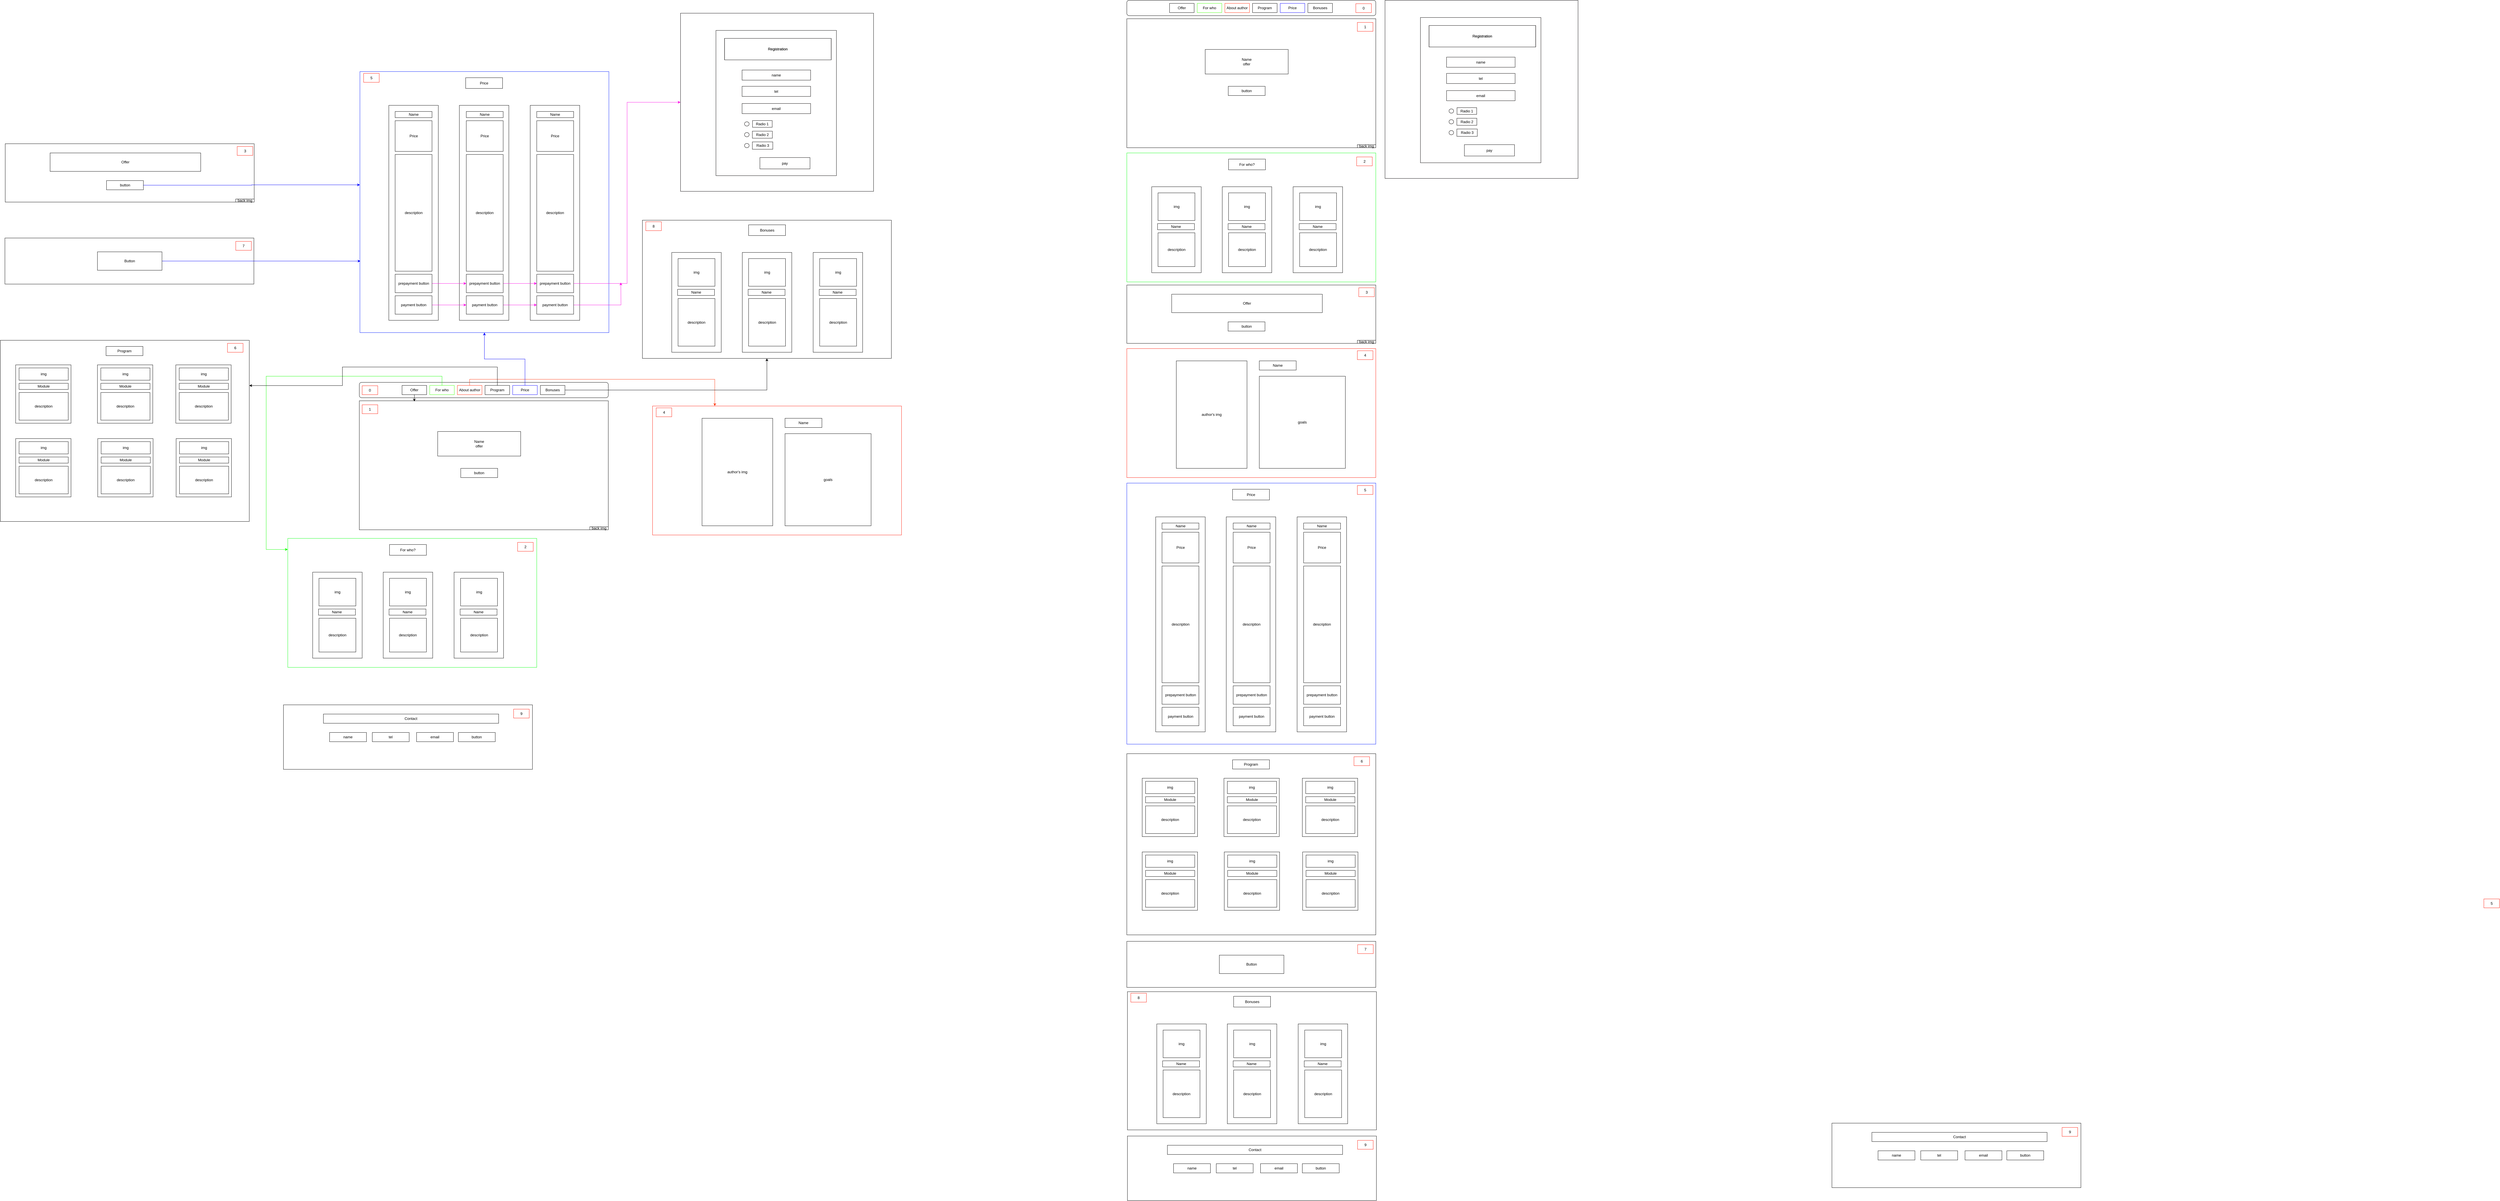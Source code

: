 <mxfile version="15.8.7" type="google"><diagram id="0aItYHrKwqmxEe_JFvru" name="Page-1"><mxGraphModel dx="2889" dy="2646" grid="0" gridSize="10" guides="1" tooltips="1" connect="1" arrows="1" fold="1" page="0" pageScale="1" pageWidth="827" pageHeight="1169" math="0" shadow="0"><root><mxCell id="0"/><mxCell id="1" parent="0"/><mxCell id="bdhTizuCOwgvj6b1l5TK-1" value="" style="rounded=1;whiteSpace=wrap;html=1;fillColor=none;" parent="1" vertex="1"><mxGeometry x="10" y="10" width="810" height="50" as="geometry"/></mxCell><mxCell id="bdhTizuCOwgvj6b1l5TK-17" style="edgeStyle=orthogonalEdgeStyle;rounded=0;orthogonalLoop=1;jettySize=auto;html=1;exitX=0.5;exitY=0;exitDx=0;exitDy=0;entryX=0;entryY=0.086;entryDx=0;entryDy=0;entryPerimeter=0;strokeColor=#13FF03;" parent="1" source="bdhTizuCOwgvj6b1l5TK-2" target="bdhTizuCOwgvj6b1l5TK-16" edge="1"><mxGeometry relative="1" as="geometry"><Array as="points"><mxPoint x="279" y="-10"/><mxPoint x="-293" y="-10"/><mxPoint x="-293" y="554"/></Array></mxGeometry></mxCell><mxCell id="bdhTizuCOwgvj6b1l5TK-2" value="For who" style="rounded=0;whiteSpace=wrap;html=1;fillColor=none;strokeColor=#43FF0A;" parent="1" vertex="1"><mxGeometry x="239" y="20" width="80" height="30" as="geometry"/></mxCell><mxCell id="bdhTizuCOwgvj6b1l5TK-131" style="edgeStyle=orthogonalEdgeStyle;rounded=0;orthogonalLoop=1;jettySize=auto;html=1;exitX=0.5;exitY=0;exitDx=0;exitDy=0;entryX=0.25;entryY=0;entryDx=0;entryDy=0;strokeColor=#FF370F;" parent="1" source="bdhTizuCOwgvj6b1l5TK-3" target="bdhTizuCOwgvj6b1l5TK-41" edge="1"><mxGeometry relative="1" as="geometry"/></mxCell><mxCell id="bdhTizuCOwgvj6b1l5TK-3" value="About author" style="rounded=0;whiteSpace=wrap;html=1;fillColor=none;strokeColor=#FF2908;" parent="1" vertex="1"><mxGeometry x="329" y="20" width="80" height="30" as="geometry"/></mxCell><mxCell id="bdhTizuCOwgvj6b1l5TK-10" style="edgeStyle=orthogonalEdgeStyle;rounded=0;orthogonalLoop=1;jettySize=auto;html=1;exitX=0.5;exitY=1;exitDx=0;exitDy=0;entryX=0.221;entryY=0.005;entryDx=0;entryDy=0;entryPerimeter=0;" parent="1" source="bdhTizuCOwgvj6b1l5TK-4" target="bdhTizuCOwgvj6b1l5TK-9" edge="1"><mxGeometry relative="1" as="geometry"/></mxCell><mxCell id="bdhTizuCOwgvj6b1l5TK-4" value="Offer" style="rounded=0;whiteSpace=wrap;html=1;fillColor=none;" parent="1" vertex="1"><mxGeometry x="149" y="20" width="80" height="30" as="geometry"/></mxCell><mxCell id="bdhTizuCOwgvj6b1l5TK-123" style="edgeStyle=orthogonalEdgeStyle;rounded=0;orthogonalLoop=1;jettySize=auto;html=1;exitX=0.5;exitY=0;exitDx=0;exitDy=0;entryX=1;entryY=0.25;entryDx=0;entryDy=0;" parent="1" source="bdhTizuCOwgvj6b1l5TK-6" target="bdhTizuCOwgvj6b1l5TK-43" edge="1"><mxGeometry relative="1" as="geometry"><Array as="points"><mxPoint x="459" y="-40"/><mxPoint x="-45" y="-40"/><mxPoint x="-45" y="21"/></Array></mxGeometry></mxCell><mxCell id="bdhTizuCOwgvj6b1l5TK-6" value="Program" style="rounded=0;whiteSpace=wrap;html=1;fillColor=none;" parent="1" vertex="1"><mxGeometry x="419" y="20" width="80" height="30" as="geometry"/></mxCell><mxCell id="bdhTizuCOwgvj6b1l5TK-130" style="edgeStyle=orthogonalEdgeStyle;rounded=0;orthogonalLoop=1;jettySize=auto;html=1;exitX=0.5;exitY=0;exitDx=0;exitDy=0;entryX=0.5;entryY=1;entryDx=0;entryDy=0;strokeColor=#0000FC;" parent="1" source="bdhTizuCOwgvj6b1l5TK-7" target="bdhTizuCOwgvj6b1l5TK-42" edge="1"><mxGeometry relative="1" as="geometry"/></mxCell><mxCell id="bdhTizuCOwgvj6b1l5TK-7" value="Price" style="rounded=0;whiteSpace=wrap;html=1;fillColor=none;strokeColor=#0B03FF;" parent="1" vertex="1"><mxGeometry x="509" y="20" width="80" height="30" as="geometry"/></mxCell><mxCell id="bdhTizuCOwgvj6b1l5TK-129" style="edgeStyle=orthogonalEdgeStyle;rounded=0;orthogonalLoop=1;jettySize=auto;html=1;exitX=1;exitY=0.5;exitDx=0;exitDy=0;entryX=0.5;entryY=1;entryDx=0;entryDy=0;strokeColor=#000003;" parent="1" source="bdhTizuCOwgvj6b1l5TK-8" target="bdhTizuCOwgvj6b1l5TK-45" edge="1"><mxGeometry relative="1" as="geometry"/></mxCell><mxCell id="bdhTizuCOwgvj6b1l5TK-8" value="Bonuses" style="rounded=0;whiteSpace=wrap;html=1;fillColor=none;" parent="1" vertex="1"><mxGeometry x="599" y="20" width="80" height="30" as="geometry"/></mxCell><mxCell id="bdhTizuCOwgvj6b1l5TK-9" value="" style="rounded=0;whiteSpace=wrap;html=1;fillColor=none;" parent="1" vertex="1"><mxGeometry x="10" y="70" width="810" height="420" as="geometry"/></mxCell><mxCell id="bdhTizuCOwgvj6b1l5TK-11" value="Name&lt;br&gt;offer" style="rounded=0;whiteSpace=wrap;html=1;fillColor=none;" parent="1" vertex="1"><mxGeometry x="265" y="170" width="270" height="80" as="geometry"/></mxCell><mxCell id="bdhTizuCOwgvj6b1l5TK-12" value="back img" style="rounded=0;whiteSpace=wrap;html=1;fillColor=none;" parent="1" vertex="1"><mxGeometry x="760" y="480" width="60" height="10" as="geometry"/></mxCell><mxCell id="bdhTizuCOwgvj6b1l5TK-14" value="button" style="rounded=0;whiteSpace=wrap;html=1;fillColor=none;" parent="1" vertex="1"><mxGeometry x="340" y="290" width="120" height="30" as="geometry"/></mxCell><mxCell id="bdhTizuCOwgvj6b1l5TK-16" value="" style="rounded=0;whiteSpace=wrap;html=1;fillColor=none;strokeColor=#0AFF12;" parent="1" vertex="1"><mxGeometry x="-222.75" y="518" width="810" height="420" as="geometry"/></mxCell><mxCell id="bdhTizuCOwgvj6b1l5TK-19" value="For who?" style="rounded=0;whiteSpace=wrap;html=1;fillColor=none;" parent="1" vertex="1"><mxGeometry x="108.25" y="538" width="120" height="35" as="geometry"/></mxCell><mxCell id="bdhTizuCOwgvj6b1l5TK-20" value="" style="rounded=0;whiteSpace=wrap;html=1;fillColor=none;" parent="1" vertex="1"><mxGeometry x="-141.75" y="628" width="161" height="280" as="geometry"/></mxCell><mxCell id="bdhTizuCOwgvj6b1l5TK-21" value="" style="rounded=0;whiteSpace=wrap;html=1;fillColor=none;" parent="1" vertex="1"><mxGeometry x="87.75" y="628" width="161" height="280" as="geometry"/></mxCell><mxCell id="bdhTizuCOwgvj6b1l5TK-22" value="" style="rounded=0;whiteSpace=wrap;html=1;fillColor=none;" parent="1" vertex="1"><mxGeometry x="318.25" y="628" width="161" height="280" as="geometry"/></mxCell><mxCell id="bdhTizuCOwgvj6b1l5TK-24" value="img" style="rounded=0;whiteSpace=wrap;html=1;fillColor=none;" parent="1" vertex="1"><mxGeometry x="-121.25" y="648" width="120" height="90" as="geometry"/></mxCell><mxCell id="bdhTizuCOwgvj6b1l5TK-25" value="Name" style="rounded=0;whiteSpace=wrap;html=1;fillColor=none;" parent="1" vertex="1"><mxGeometry x="-122.75" y="748" width="120" height="20" as="geometry"/></mxCell><mxCell id="bdhTizuCOwgvj6b1l5TK-26" value="description" style="rounded=0;whiteSpace=wrap;html=1;fillColor=none;" parent="1" vertex="1"><mxGeometry x="-121.25" y="778" width="120" height="110" as="geometry"/></mxCell><mxCell id="bdhTizuCOwgvj6b1l5TK-29" value="img" style="rounded=0;whiteSpace=wrap;html=1;fillColor=none;" parent="1" vertex="1"><mxGeometry x="108.25" y="648" width="120" height="90" as="geometry"/></mxCell><mxCell id="bdhTizuCOwgvj6b1l5TK-30" value="Name" style="rounded=0;whiteSpace=wrap;html=1;fillColor=none;" parent="1" vertex="1"><mxGeometry x="106.75" y="748" width="120" height="20" as="geometry"/></mxCell><mxCell id="bdhTizuCOwgvj6b1l5TK-31" value="description" style="rounded=0;whiteSpace=wrap;html=1;fillColor=none;" parent="1" vertex="1"><mxGeometry x="108.25" y="778" width="120" height="110" as="geometry"/></mxCell><mxCell id="bdhTizuCOwgvj6b1l5TK-32" value="img" style="rounded=0;whiteSpace=wrap;html=1;fillColor=none;" parent="1" vertex="1"><mxGeometry x="339.5" y="648" width="120" height="90" as="geometry"/></mxCell><mxCell id="bdhTizuCOwgvj6b1l5TK-33" value="Name" style="rounded=0;whiteSpace=wrap;html=1;fillColor=none;" parent="1" vertex="1"><mxGeometry x="338" y="748" width="120" height="20" as="geometry"/></mxCell><mxCell id="bdhTizuCOwgvj6b1l5TK-34" value="description" style="rounded=0;whiteSpace=wrap;html=1;fillColor=none;" parent="1" vertex="1"><mxGeometry x="339.5" y="778" width="120" height="110" as="geometry"/></mxCell><mxCell id="bdhTizuCOwgvj6b1l5TK-36" value="" style="rounded=0;whiteSpace=wrap;html=1;fillColor=none;" parent="1" vertex="1"><mxGeometry x="-1142" y="-767" width="810" height="190" as="geometry"/></mxCell><mxCell id="bdhTizuCOwgvj6b1l5TK-37" value="back img" style="rounded=0;whiteSpace=wrap;html=1;fillColor=none;" parent="1" vertex="1"><mxGeometry x="-392" y="-587" width="60" height="10" as="geometry"/></mxCell><mxCell id="bdhTizuCOwgvj6b1l5TK-38" value="Offer" style="rounded=0;whiteSpace=wrap;html=1;fillColor=none;" parent="1" vertex="1"><mxGeometry x="-996" y="-737" width="490" height="60" as="geometry"/></mxCell><mxCell id="bdhTizuCOwgvj6b1l5TK-135" style="edgeStyle=orthogonalEdgeStyle;rounded=0;orthogonalLoop=1;jettySize=auto;html=1;exitX=1;exitY=0.5;exitDx=0;exitDy=0;entryX=0;entryY=0.434;entryDx=0;entryDy=0;entryPerimeter=0;strokeColor=#0000FC;" parent="1" source="bdhTizuCOwgvj6b1l5TK-39" target="bdhTizuCOwgvj6b1l5TK-42" edge="1"><mxGeometry relative="1" as="geometry"/></mxCell><mxCell id="bdhTizuCOwgvj6b1l5TK-39" value="button" style="rounded=0;whiteSpace=wrap;html=1;fillColor=none;" parent="1" vertex="1"><mxGeometry x="-812.5" y="-647" width="120" height="30" as="geometry"/></mxCell><mxCell id="bdhTizuCOwgvj6b1l5TK-41" value="" style="rounded=0;whiteSpace=wrap;html=1;fillColor=none;strokeColor=#FF1B0A;" parent="1" vertex="1"><mxGeometry x="964" y="87" width="810" height="420" as="geometry"/></mxCell><mxCell id="bdhTizuCOwgvj6b1l5TK-42" value="" style="rounded=0;whiteSpace=wrap;html=1;fillColor=none;strokeColor=#001AFF;" parent="1" vertex="1"><mxGeometry x="12" y="-1002" width="810" height="850" as="geometry"/></mxCell><mxCell id="bdhTizuCOwgvj6b1l5TK-43" value="" style="rounded=0;whiteSpace=wrap;html=1;fillColor=none;" parent="1" vertex="1"><mxGeometry x="-1158" y="-127" width="810" height="590" as="geometry"/></mxCell><mxCell id="bdhTizuCOwgvj6b1l5TK-44" value="" style="rounded=0;whiteSpace=wrap;html=1;fillColor=none;" parent="1" vertex="1"><mxGeometry x="-1143" y="-460" width="810" height="150" as="geometry"/></mxCell><mxCell id="bdhTizuCOwgvj6b1l5TK-45" value="" style="rounded=0;whiteSpace=wrap;html=1;fillColor=none;" parent="1" vertex="1"><mxGeometry x="931" y="-518" width="810" height="450" as="geometry"/></mxCell><mxCell id="bdhTizuCOwgvj6b1l5TK-46" value="" style="rounded=0;whiteSpace=wrap;html=1;fillColor=none;" parent="1" vertex="1"><mxGeometry x="-236.75" y="1060" width="810" height="210" as="geometry"/></mxCell><mxCell id="bdhTizuCOwgvj6b1l5TK-47" value="Price" style="rounded=0;whiteSpace=wrap;html=1;fillColor=none;" parent="1" vertex="1"><mxGeometry x="356" y="-982" width="120" height="35" as="geometry"/></mxCell><mxCell id="bdhTizuCOwgvj6b1l5TK-48" value="" style="rounded=0;whiteSpace=wrap;html=1;fillColor=none;" parent="1" vertex="1"><mxGeometry x="106" y="-892" width="161" height="700" as="geometry"/></mxCell><mxCell id="bdhTizuCOwgvj6b1l5TK-49" value="" style="rounded=0;whiteSpace=wrap;html=1;fillColor=none;" parent="1" vertex="1"><mxGeometry x="335.5" y="-892" width="161" height="700" as="geometry"/></mxCell><mxCell id="bdhTizuCOwgvj6b1l5TK-50" value="" style="rounded=0;whiteSpace=wrap;html=1;fillColor=none;" parent="1" vertex="1"><mxGeometry x="566" y="-892" width="161" height="700" as="geometry"/></mxCell><mxCell id="bdhTizuCOwgvj6b1l5TK-52" value="Name" style="rounded=0;whiteSpace=wrap;html=1;fillColor=none;" parent="1" vertex="1"><mxGeometry x="126.5" y="-872" width="120" height="20" as="geometry"/></mxCell><mxCell id="bdhTizuCOwgvj6b1l5TK-53" value="Price" style="rounded=0;whiteSpace=wrap;html=1;fillColor=none;" parent="1" vertex="1"><mxGeometry x="126.5" y="-842" width="120" height="100" as="geometry"/></mxCell><mxCell id="bdhTizuCOwgvj6b1l5TK-60" value="Bonuses" style="rounded=0;whiteSpace=wrap;html=1;fillColor=none;" parent="1" vertex="1"><mxGeometry x="1276.5" y="-503" width="120" height="35" as="geometry"/></mxCell><mxCell id="bdhTizuCOwgvj6b1l5TK-61" value="" style="rounded=0;whiteSpace=wrap;html=1;fillColor=none;" parent="1" vertex="1"><mxGeometry x="1026.5" y="-413" width="161" height="325" as="geometry"/></mxCell><mxCell id="bdhTizuCOwgvj6b1l5TK-62" value="" style="rounded=0;whiteSpace=wrap;html=1;fillColor=none;" parent="1" vertex="1"><mxGeometry x="1256" y="-413" width="161" height="325" as="geometry"/></mxCell><mxCell id="bdhTizuCOwgvj6b1l5TK-63" value="" style="rounded=0;whiteSpace=wrap;html=1;fillColor=none;" parent="1" vertex="1"><mxGeometry x="1486.5" y="-413" width="161" height="325" as="geometry"/></mxCell><mxCell id="bdhTizuCOwgvj6b1l5TK-64" value="img" style="rounded=0;whiteSpace=wrap;html=1;fillColor=none;" parent="1" vertex="1"><mxGeometry x="1047" y="-393" width="120" height="90" as="geometry"/></mxCell><mxCell id="bdhTizuCOwgvj6b1l5TK-65" value="Name" style="rounded=0;whiteSpace=wrap;html=1;fillColor=none;" parent="1" vertex="1"><mxGeometry x="1045.5" y="-293" width="120" height="20" as="geometry"/></mxCell><mxCell id="bdhTizuCOwgvj6b1l5TK-66" value="description" style="rounded=0;whiteSpace=wrap;html=1;fillColor=none;" parent="1" vertex="1"><mxGeometry x="1047" y="-263" width="120" height="155" as="geometry"/></mxCell><mxCell id="bdhTizuCOwgvj6b1l5TK-67" value="img" style="rounded=0;whiteSpace=wrap;html=1;fillColor=none;" parent="1" vertex="1"><mxGeometry x="1276.5" y="-393" width="120" height="90" as="geometry"/></mxCell><mxCell id="bdhTizuCOwgvj6b1l5TK-68" value="Name" style="rounded=0;whiteSpace=wrap;html=1;fillColor=none;" parent="1" vertex="1"><mxGeometry x="1275" y="-293" width="120" height="20" as="geometry"/></mxCell><mxCell id="bdhTizuCOwgvj6b1l5TK-69" value="description" style="rounded=0;whiteSpace=wrap;html=1;fillColor=none;" parent="1" vertex="1"><mxGeometry x="1276.5" y="-263" width="120" height="155" as="geometry"/></mxCell><mxCell id="bdhTizuCOwgvj6b1l5TK-70" value="img" style="rounded=0;whiteSpace=wrap;html=1;fillColor=none;" parent="1" vertex="1"><mxGeometry x="1507.75" y="-393" width="120" height="90" as="geometry"/></mxCell><mxCell id="bdhTizuCOwgvj6b1l5TK-71" value="Name" style="rounded=0;whiteSpace=wrap;html=1;fillColor=none;" parent="1" vertex="1"><mxGeometry x="1506.25" y="-293" width="120" height="20" as="geometry"/></mxCell><mxCell id="bdhTizuCOwgvj6b1l5TK-72" value="description" style="rounded=0;whiteSpace=wrap;html=1;fillColor=none;" parent="1" vertex="1"><mxGeometry x="1507.75" y="-263" width="120" height="155" as="geometry"/></mxCell><mxCell id="bdhTizuCOwgvj6b1l5TK-134" style="edgeStyle=orthogonalEdgeStyle;rounded=0;orthogonalLoop=1;jettySize=auto;html=1;exitX=1;exitY=0.5;exitDx=0;exitDy=0;entryX=0.002;entryY=0.726;entryDx=0;entryDy=0;entryPerimeter=0;strokeColor=#0000FC;" parent="1" source="bdhTizuCOwgvj6b1l5TK-73" target="bdhTizuCOwgvj6b1l5TK-42" edge="1"><mxGeometry relative="1" as="geometry"/></mxCell><mxCell id="bdhTizuCOwgvj6b1l5TK-73" value="Button" style="rounded=0;whiteSpace=wrap;html=1;fillColor=none;" parent="1" vertex="1"><mxGeometry x="-842" y="-415" width="210" height="60" as="geometry"/></mxCell><mxCell id="bdhTizuCOwgvj6b1l5TK-74" value="Contact" style="rounded=0;whiteSpace=wrap;html=1;fillColor=none;" parent="1" vertex="1"><mxGeometry x="-106.75" y="1090" width="570" height="30" as="geometry"/></mxCell><mxCell id="bdhTizuCOwgvj6b1l5TK-75" value="name" style="rounded=0;whiteSpace=wrap;html=1;fillColor=none;" parent="1" vertex="1"><mxGeometry x="-86.75" y="1150" width="120" height="30" as="geometry"/></mxCell><mxCell id="bdhTizuCOwgvj6b1l5TK-76" value="tel" style="rounded=0;whiteSpace=wrap;html=1;fillColor=none;" parent="1" vertex="1"><mxGeometry x="52.25" y="1150" width="120" height="30" as="geometry"/></mxCell><mxCell id="bdhTizuCOwgvj6b1l5TK-77" value="email" style="rounded=0;whiteSpace=wrap;html=1;fillColor=none;" parent="1" vertex="1"><mxGeometry x="196.25" y="1150" width="120" height="30" as="geometry"/></mxCell><mxCell id="bdhTizuCOwgvj6b1l5TK-78" value="button" style="rounded=0;whiteSpace=wrap;html=1;fillColor=none;" parent="1" vertex="1"><mxGeometry x="332.25" y="1150" width="120" height="30" as="geometry"/></mxCell><mxCell id="bdhTizuCOwgvj6b1l5TK-79" value="description" style="rounded=0;whiteSpace=wrap;html=1;fillColor=none;" parent="1" vertex="1"><mxGeometry x="126.5" y="-732" width="120" height="380" as="geometry"/></mxCell><mxCell id="bdhTizuCOwgvj6b1l5TK-170" style="edgeStyle=orthogonalEdgeStyle;rounded=0;orthogonalLoop=1;jettySize=auto;html=1;exitX=1;exitY=0.5;exitDx=0;exitDy=0;entryX=0;entryY=0.5;entryDx=0;entryDy=0;strokeColor=#FC12E5;" parent="1" source="bdhTizuCOwgvj6b1l5TK-80" target="bdhTizuCOwgvj6b1l5TK-86" edge="1"><mxGeometry relative="1" as="geometry"/></mxCell><mxCell id="bdhTizuCOwgvj6b1l5TK-80" value="prepayment button" style="rounded=0;whiteSpace=wrap;html=1;fillColor=none;" parent="1" vertex="1"><mxGeometry x="126.5" y="-342" width="120" height="60" as="geometry"/></mxCell><mxCell id="bdhTizuCOwgvj6b1l5TK-171" style="edgeStyle=orthogonalEdgeStyle;rounded=0;orthogonalLoop=1;jettySize=auto;html=1;exitX=1;exitY=0.5;exitDx=0;exitDy=0;entryX=0;entryY=0.5;entryDx=0;entryDy=0;strokeColor=#FC12E5;" parent="1" source="bdhTizuCOwgvj6b1l5TK-81" target="bdhTizuCOwgvj6b1l5TK-87" edge="1"><mxGeometry relative="1" as="geometry"/></mxCell><mxCell id="bdhTizuCOwgvj6b1l5TK-81" value="payment button" style="rounded=0;whiteSpace=wrap;html=1;fillColor=none;" parent="1" vertex="1"><mxGeometry x="126.5" y="-272" width="120" height="60" as="geometry"/></mxCell><mxCell id="bdhTizuCOwgvj6b1l5TK-83" value="Name" style="rounded=0;whiteSpace=wrap;html=1;fillColor=none;" parent="1" vertex="1"><mxGeometry x="358" y="-872" width="120" height="20" as="geometry"/></mxCell><mxCell id="bdhTizuCOwgvj6b1l5TK-84" value="Price" style="rounded=0;whiteSpace=wrap;html=1;fillColor=none;" parent="1" vertex="1"><mxGeometry x="358" y="-842" width="120" height="100" as="geometry"/></mxCell><mxCell id="bdhTizuCOwgvj6b1l5TK-85" value="description" style="rounded=0;whiteSpace=wrap;html=1;fillColor=none;" parent="1" vertex="1"><mxGeometry x="358" y="-732" width="120" height="380" as="geometry"/></mxCell><mxCell id="bdhTizuCOwgvj6b1l5TK-168" style="edgeStyle=orthogonalEdgeStyle;rounded=0;orthogonalLoop=1;jettySize=auto;html=1;exitX=1;exitY=0.5;exitDx=0;exitDy=0;entryX=0;entryY=0.5;entryDx=0;entryDy=0;strokeColor=#FC12E5;" parent="1" source="bdhTizuCOwgvj6b1l5TK-86" target="bdhTizuCOwgvj6b1l5TK-91" edge="1"><mxGeometry relative="1" as="geometry"/></mxCell><mxCell id="bdhTizuCOwgvj6b1l5TK-86" value="prepayment button" style="rounded=0;whiteSpace=wrap;html=1;fillColor=none;" parent="1" vertex="1"><mxGeometry x="358" y="-342" width="120" height="60" as="geometry"/></mxCell><mxCell id="bdhTizuCOwgvj6b1l5TK-169" style="edgeStyle=orthogonalEdgeStyle;rounded=0;orthogonalLoop=1;jettySize=auto;html=1;exitX=1;exitY=0.5;exitDx=0;exitDy=0;entryX=0;entryY=0.5;entryDx=0;entryDy=0;strokeColor=#FC12E5;" parent="1" source="bdhTizuCOwgvj6b1l5TK-87" target="bdhTizuCOwgvj6b1l5TK-92" edge="1"><mxGeometry relative="1" as="geometry"/></mxCell><mxCell id="bdhTizuCOwgvj6b1l5TK-87" value="payment button" style="rounded=0;whiteSpace=wrap;html=1;fillColor=none;" parent="1" vertex="1"><mxGeometry x="358" y="-272" width="120" height="60" as="geometry"/></mxCell><mxCell id="bdhTizuCOwgvj6b1l5TK-88" value="Name" style="rounded=0;whiteSpace=wrap;html=1;fillColor=none;" parent="1" vertex="1"><mxGeometry x="587.25" y="-872" width="120" height="20" as="geometry"/></mxCell><mxCell id="bdhTizuCOwgvj6b1l5TK-89" value="Price" style="rounded=0;whiteSpace=wrap;html=1;fillColor=none;" parent="1" vertex="1"><mxGeometry x="587.25" y="-842" width="120" height="100" as="geometry"/></mxCell><mxCell id="bdhTizuCOwgvj6b1l5TK-90" value="description" style="rounded=0;whiteSpace=wrap;html=1;fillColor=none;" parent="1" vertex="1"><mxGeometry x="587.25" y="-732" width="120" height="380" as="geometry"/></mxCell><mxCell id="bdhTizuCOwgvj6b1l5TK-166" style="edgeStyle=orthogonalEdgeStyle;rounded=0;orthogonalLoop=1;jettySize=auto;html=1;exitX=1;exitY=0.5;exitDx=0;exitDy=0;entryX=0;entryY=0.5;entryDx=0;entryDy=0;strokeColor=#FC12E5;" parent="1" source="bdhTizuCOwgvj6b1l5TK-91" target="bdhTizuCOwgvj6b1l5TK-146" edge="1"><mxGeometry relative="1" as="geometry"/></mxCell><mxCell id="bdhTizuCOwgvj6b1l5TK-91" value="prepayment button" style="rounded=0;whiteSpace=wrap;html=1;fillColor=none;" parent="1" vertex="1"><mxGeometry x="587.25" y="-342" width="120" height="60" as="geometry"/></mxCell><mxCell id="bdhTizuCOwgvj6b1l5TK-167" style="edgeStyle=orthogonalEdgeStyle;rounded=0;orthogonalLoop=1;jettySize=auto;html=1;exitX=1;exitY=0.5;exitDx=0;exitDy=0;strokeColor=#FC12E5;" parent="1" source="bdhTizuCOwgvj6b1l5TK-92" edge="1"><mxGeometry relative="1" as="geometry"><mxPoint x="860.765" y="-315.118" as="targetPoint"/></mxGeometry></mxCell><mxCell id="bdhTizuCOwgvj6b1l5TK-92" value="payment button" style="rounded=0;whiteSpace=wrap;html=1;fillColor=none;" parent="1" vertex="1"><mxGeometry x="587.25" y="-272" width="120" height="60" as="geometry"/></mxCell><mxCell id="bdhTizuCOwgvj6b1l5TK-93" value="author's img" style="rounded=0;whiteSpace=wrap;html=1;fillColor=none;" parent="1" vertex="1"><mxGeometry x="1125" y="127" width="230" height="350" as="geometry"/></mxCell><mxCell id="bdhTizuCOwgvj6b1l5TK-94" value="Name" style="rounded=0;whiteSpace=wrap;html=1;fillColor=none;" parent="1" vertex="1"><mxGeometry x="1395" y="127" width="120" height="30" as="geometry"/></mxCell><mxCell id="bdhTizuCOwgvj6b1l5TK-95" value="goals" style="rounded=0;whiteSpace=wrap;html=1;fillColor=none;" parent="1" vertex="1"><mxGeometry x="1395" y="177" width="280" height="300" as="geometry"/></mxCell><mxCell id="bdhTizuCOwgvj6b1l5TK-96" value="Program" style="rounded=0;whiteSpace=wrap;html=1;fillColor=none;" parent="1" vertex="1"><mxGeometry x="-814" y="-107" width="120" height="30" as="geometry"/></mxCell><mxCell id="bdhTizuCOwgvj6b1l5TK-97" value="" style="rounded=0;whiteSpace=wrap;html=1;fillColor=none;" parent="1" vertex="1"><mxGeometry x="-1108" y="-47" width="180" height="190" as="geometry"/></mxCell><mxCell id="bdhTizuCOwgvj6b1l5TK-98" value="img" style="rounded=0;whiteSpace=wrap;html=1;fillColor=none;" parent="1" vertex="1"><mxGeometry x="-1097" y="-37" width="160" height="40" as="geometry"/></mxCell><mxCell id="bdhTizuCOwgvj6b1l5TK-99" value="Module" style="rounded=0;whiteSpace=wrap;html=1;fillColor=none;" parent="1" vertex="1"><mxGeometry x="-1097" y="13" width="160" height="20" as="geometry"/></mxCell><mxCell id="bdhTizuCOwgvj6b1l5TK-100" value="description" style="rounded=0;whiteSpace=wrap;html=1;fillColor=none;" parent="1" vertex="1"><mxGeometry x="-1097" y="43" width="160" height="90" as="geometry"/></mxCell><mxCell id="bdhTizuCOwgvj6b1l5TK-101" value="" style="rounded=0;whiteSpace=wrap;html=1;fillColor=none;" parent="1" vertex="1"><mxGeometry x="-842" y="-47" width="180" height="190" as="geometry"/></mxCell><mxCell id="bdhTizuCOwgvj6b1l5TK-102" value="img" style="rounded=0;whiteSpace=wrap;html=1;fillColor=none;" parent="1" vertex="1"><mxGeometry x="-831" y="-37" width="160" height="40" as="geometry"/></mxCell><mxCell id="bdhTizuCOwgvj6b1l5TK-103" value="Module" style="rounded=0;whiteSpace=wrap;html=1;fillColor=none;" parent="1" vertex="1"><mxGeometry x="-831" y="13" width="160" height="20" as="geometry"/></mxCell><mxCell id="bdhTizuCOwgvj6b1l5TK-104" value="description" style="rounded=0;whiteSpace=wrap;html=1;fillColor=none;" parent="1" vertex="1"><mxGeometry x="-831" y="43" width="160" height="90" as="geometry"/></mxCell><mxCell id="bdhTizuCOwgvj6b1l5TK-105" value="" style="rounded=0;whiteSpace=wrap;html=1;fillColor=none;" parent="1" vertex="1"><mxGeometry x="-587" y="-47" width="180" height="190" as="geometry"/></mxCell><mxCell id="bdhTizuCOwgvj6b1l5TK-106" value="img" style="rounded=0;whiteSpace=wrap;html=1;fillColor=none;" parent="1" vertex="1"><mxGeometry x="-576" y="-37" width="160" height="40" as="geometry"/></mxCell><mxCell id="bdhTizuCOwgvj6b1l5TK-107" value="Module" style="rounded=0;whiteSpace=wrap;html=1;fillColor=none;" parent="1" vertex="1"><mxGeometry x="-576" y="13" width="160" height="20" as="geometry"/></mxCell><mxCell id="bdhTizuCOwgvj6b1l5TK-108" value="description" style="rounded=0;whiteSpace=wrap;html=1;fillColor=none;" parent="1" vertex="1"><mxGeometry x="-576" y="43" width="160" height="90" as="geometry"/></mxCell><mxCell id="bdhTizuCOwgvj6b1l5TK-109" value="" style="rounded=0;whiteSpace=wrap;html=1;fillColor=none;" parent="1" vertex="1"><mxGeometry x="-1108" y="193" width="180" height="190" as="geometry"/></mxCell><mxCell id="bdhTizuCOwgvj6b1l5TK-110" value="img" style="rounded=0;whiteSpace=wrap;html=1;fillColor=none;" parent="1" vertex="1"><mxGeometry x="-1097" y="203" width="160" height="40" as="geometry"/></mxCell><mxCell id="bdhTizuCOwgvj6b1l5TK-111" value="Module" style="rounded=0;whiteSpace=wrap;html=1;fillColor=none;" parent="1" vertex="1"><mxGeometry x="-1097" y="253" width="160" height="20" as="geometry"/></mxCell><mxCell id="bdhTizuCOwgvj6b1l5TK-112" value="description" style="rounded=0;whiteSpace=wrap;html=1;fillColor=none;" parent="1" vertex="1"><mxGeometry x="-1097" y="283" width="160" height="90" as="geometry"/></mxCell><mxCell id="bdhTizuCOwgvj6b1l5TK-113" value="" style="rounded=0;whiteSpace=wrap;html=1;fillColor=none;" parent="1" vertex="1"><mxGeometry x="-841" y="193" width="180" height="190" as="geometry"/></mxCell><mxCell id="bdhTizuCOwgvj6b1l5TK-114" value="img" style="rounded=0;whiteSpace=wrap;html=1;fillColor=none;" parent="1" vertex="1"><mxGeometry x="-830" y="203" width="160" height="40" as="geometry"/></mxCell><mxCell id="bdhTizuCOwgvj6b1l5TK-115" value="Module" style="rounded=0;whiteSpace=wrap;html=1;fillColor=none;" parent="1" vertex="1"><mxGeometry x="-830" y="253" width="160" height="20" as="geometry"/></mxCell><mxCell id="bdhTizuCOwgvj6b1l5TK-116" value="description" style="rounded=0;whiteSpace=wrap;html=1;fillColor=none;" parent="1" vertex="1"><mxGeometry x="-830" y="283" width="160" height="90" as="geometry"/></mxCell><mxCell id="bdhTizuCOwgvj6b1l5TK-117" value="" style="rounded=0;whiteSpace=wrap;html=1;fillColor=none;" parent="1" vertex="1"><mxGeometry x="-586" y="193" width="180" height="190" as="geometry"/></mxCell><mxCell id="bdhTizuCOwgvj6b1l5TK-118" value="img" style="rounded=0;whiteSpace=wrap;html=1;fillColor=none;" parent="1" vertex="1"><mxGeometry x="-575" y="203" width="160" height="40" as="geometry"/></mxCell><mxCell id="bdhTizuCOwgvj6b1l5TK-119" value="Module" style="rounded=0;whiteSpace=wrap;html=1;fillColor=none;" parent="1" vertex="1"><mxGeometry x="-575" y="253" width="160" height="20" as="geometry"/></mxCell><mxCell id="bdhTizuCOwgvj6b1l5TK-120" value="description" style="rounded=0;whiteSpace=wrap;html=1;fillColor=none;" parent="1" vertex="1"><mxGeometry x="-575" y="283" width="160" height="90" as="geometry"/></mxCell><mxCell id="bdhTizuCOwgvj6b1l5TK-136" value="1" style="rounded=0;whiteSpace=wrap;html=1;strokeColor=#FF1B0A;fillColor=none;" parent="1" vertex="1"><mxGeometry x="19.25" y="83" width="50.75" height="29" as="geometry"/></mxCell><mxCell id="bdhTizuCOwgvj6b1l5TK-137" value="2" style="rounded=0;whiteSpace=wrap;html=1;strokeColor=#FF1B0A;fillColor=none;" parent="1" vertex="1"><mxGeometry x="525" y="531" width="50.75" height="29" as="geometry"/></mxCell><mxCell id="bdhTizuCOwgvj6b1l5TK-138" value="3&lt;span style=&quot;color: rgba(0 , 0 , 0 , 0) ; font-family: monospace ; font-size: 0px&quot;&gt;%3CmxGraphModel%3E%3Croot%3E%3CmxCell%20id%3D%220%22%2F%3E%3CmxCell%20id%3D%221%22%20parent%3D%220%22%2F%3E%3CmxCell%20id%3D%222%22%20value%3D%221%22%20style%3D%22rounded%3D0%3BwhiteSpace%3Dwrap%3Bhtml%3D1%3BstrokeColor%3D%23FF1B0A%3BfillColor%3Dnone%3B%22%20vertex%3D%221%22%20parent%3D%221%22%3E%3CmxGeometry%20x%3D%2219.25%22%20y%3D%2283%22%20width%3D%2250.75%22%20height%3D%2229%22%20as%3D%22geometry%22%2F%3E%3C%2FmxCell%3E%3C%2Froot%3E%3C%2FmxGraphModel%3E&lt;/span&gt;" style="rounded=0;whiteSpace=wrap;html=1;strokeColor=#FF1B0A;fillColor=none;" parent="1" vertex="1"><mxGeometry x="-387.38" y="-758" width="50.75" height="29" as="geometry"/></mxCell><mxCell id="bdhTizuCOwgvj6b1l5TK-139" value="4" style="rounded=0;whiteSpace=wrap;html=1;strokeColor=#FF1B0A;fillColor=none;" parent="1" vertex="1"><mxGeometry x="975.75" y="93" width="50.75" height="29" as="geometry"/></mxCell><mxCell id="bdhTizuCOwgvj6b1l5TK-140" value="5" style="rounded=0;whiteSpace=wrap;html=1;strokeColor=#FF1B0A;fillColor=none;" parent="1" vertex="1"><mxGeometry x="24" y="-996" width="50.75" height="29" as="geometry"/></mxCell><mxCell id="bdhTizuCOwgvj6b1l5TK-141" value="6" style="rounded=0;whiteSpace=wrap;html=1;strokeColor=#FF1B0A;fillColor=none;" parent="1" vertex="1"><mxGeometry x="-419" y="-117" width="50.75" height="29" as="geometry"/></mxCell><mxCell id="bdhTizuCOwgvj6b1l5TK-142" value="7" style="rounded=0;whiteSpace=wrap;html=1;strokeColor=#FF1B0A;fillColor=none;" parent="1" vertex="1"><mxGeometry x="-392" y="-449" width="50.75" height="29" as="geometry"/></mxCell><mxCell id="bdhTizuCOwgvj6b1l5TK-143" value="8" style="rounded=0;whiteSpace=wrap;html=1;strokeColor=#FF1B0A;fillColor=none;" parent="1" vertex="1"><mxGeometry x="942" y="-513" width="50.75" height="29" as="geometry"/></mxCell><mxCell id="bdhTizuCOwgvj6b1l5TK-144" value="9" style="rounded=0;whiteSpace=wrap;html=1;strokeColor=#FF1B0A;fillColor=none;" parent="1" vertex="1"><mxGeometry x="512" y="1074" width="50.75" height="29" as="geometry"/></mxCell><mxCell id="bdhTizuCOwgvj6b1l5TK-145" value="0" style="rounded=0;whiteSpace=wrap;html=1;strokeColor=#FF1B0A;fillColor=none;" parent="1" vertex="1"><mxGeometry x="19.25" y="21" width="50.75" height="29" as="geometry"/></mxCell><mxCell id="bdhTizuCOwgvj6b1l5TK-146" value="" style="rounded=0;whiteSpace=wrap;html=1;strokeColor=#030003;fillColor=none;" parent="1" vertex="1"><mxGeometry x="1055" y="-1192" width="628" height="580" as="geometry"/></mxCell><mxCell id="bdhTizuCOwgvj6b1l5TK-147" value="Registration" style="rounded=0;whiteSpace=wrap;html=1;strokeColor=#030000;fillColor=none;" parent="1" vertex="1"><mxGeometry x="1198.25" y="-1110" width="347" height="70" as="geometry"/></mxCell><mxCell id="bdhTizuCOwgvj6b1l5TK-148" value="name" style="rounded=0;whiteSpace=wrap;html=1;strokeColor=#030000;fillColor=none;" parent="1" vertex="1"><mxGeometry x="1255.25" y="-1007" width="223" height="33" as="geometry"/></mxCell><mxCell id="bdhTizuCOwgvj6b1l5TK-149" value="tel" style="rounded=0;whiteSpace=wrap;html=1;strokeColor=#030000;fillColor=none;" parent="1" vertex="1"><mxGeometry x="1255.25" y="-954" width="223" height="33" as="geometry"/></mxCell><mxCell id="bdhTizuCOwgvj6b1l5TK-150" value="email" style="rounded=0;whiteSpace=wrap;html=1;strokeColor=#030000;fillColor=none;" parent="1" vertex="1"><mxGeometry x="1255.25" y="-898" width="223" height="33" as="geometry"/></mxCell><mxCell id="bdhTizuCOwgvj6b1l5TK-151" value="Radio 1" style="rounded=0;whiteSpace=wrap;html=1;strokeColor=#030000;fillColor=none;" parent="1" vertex="1"><mxGeometry x="1289.25" y="-842.5" width="64" height="22" as="geometry"/></mxCell><mxCell id="bdhTizuCOwgvj6b1l5TK-152" value="Radio 3" style="rounded=0;whiteSpace=wrap;html=1;strokeColor=#030000;fillColor=none;" parent="1" vertex="1"><mxGeometry x="1288.75" y="-773" width="66.5" height="24" as="geometry"/></mxCell><mxCell id="bdhTizuCOwgvj6b1l5TK-153" value="Radio 2" style="rounded=0;whiteSpace=wrap;html=1;strokeColor=#030000;fillColor=none;" parent="1" vertex="1"><mxGeometry x="1288.75" y="-808" width="65" height="23" as="geometry"/></mxCell><mxCell id="bdhTizuCOwgvj6b1l5TK-154" value="pay" style="rounded=0;whiteSpace=wrap;html=1;strokeColor=#030000;fillColor=none;" parent="1" vertex="1"><mxGeometry x="1313.25" y="-722" width="163" height="37" as="geometry"/></mxCell><mxCell id="bdhTizuCOwgvj6b1l5TK-155" value="" style="ellipse;whiteSpace=wrap;html=1;strokeColor=#030000;fillColor=none;" parent="1" vertex="1"><mxGeometry x="1263.25" y="-838.5" width="15" height="14" as="geometry"/></mxCell><mxCell id="bdhTizuCOwgvj6b1l5TK-156" value="" style="ellipse;whiteSpace=wrap;html=1;strokeColor=#030000;fillColor=none;" parent="1" vertex="1"><mxGeometry x="1263.25" y="-803.5" width="15" height="14" as="geometry"/></mxCell><mxCell id="bdhTizuCOwgvj6b1l5TK-157" value="" style="ellipse;whiteSpace=wrap;html=1;strokeColor=#030000;fillColor=none;" parent="1" vertex="1"><mxGeometry x="1263.25" y="-768" width="15" height="14" as="geometry"/></mxCell><mxCell id="bdhTizuCOwgvj6b1l5TK-158" value="" style="rounded=0;whiteSpace=wrap;html=1;strokeColor=#030000;fillColor=none;" parent="1" vertex="1"><mxGeometry x="1170.25" y="-1136" width="392" height="473" as="geometry"/></mxCell><mxCell id="bdhTizuCOwgvj6b1l5TK-159" value="Registration" style="rounded=0;whiteSpace=wrap;html=1;strokeColor=#030000;fillColor=none;" parent="1" vertex="1"><mxGeometry x="1198.25" y="-1110" width="347" height="70" as="geometry"/></mxCell><mxCell id="bdhTizuCOwgvj6b1l5TK-172" value="" style="rounded=1;whiteSpace=wrap;html=1;fillColor=none;" parent="1" vertex="1"><mxGeometry x="2507" y="-1234" width="810" height="50" as="geometry"/></mxCell><mxCell id="bdhTizuCOwgvj6b1l5TK-173" value="For who" style="rounded=0;whiteSpace=wrap;html=1;fillColor=none;strokeColor=#43FF0A;" parent="1" vertex="1"><mxGeometry x="2736" y="-1224" width="80" height="30" as="geometry"/></mxCell><mxCell id="bdhTizuCOwgvj6b1l5TK-174" value="About author" style="rounded=0;whiteSpace=wrap;html=1;fillColor=none;strokeColor=#FF2908;" parent="1" vertex="1"><mxGeometry x="2826" y="-1224" width="80" height="30" as="geometry"/></mxCell><mxCell id="bdhTizuCOwgvj6b1l5TK-176" value="Offer" style="rounded=0;whiteSpace=wrap;html=1;fillColor=none;" parent="1" vertex="1"><mxGeometry x="2646" y="-1224" width="80" height="30" as="geometry"/></mxCell><mxCell id="bdhTizuCOwgvj6b1l5TK-177" value="Program" style="rounded=0;whiteSpace=wrap;html=1;fillColor=none;" parent="1" vertex="1"><mxGeometry x="2916" y="-1224" width="80" height="30" as="geometry"/></mxCell><mxCell id="bdhTizuCOwgvj6b1l5TK-178" value="Price" style="rounded=0;whiteSpace=wrap;html=1;fillColor=none;strokeColor=#0B03FF;" parent="1" vertex="1"><mxGeometry x="3006" y="-1224" width="80" height="30" as="geometry"/></mxCell><mxCell id="bdhTizuCOwgvj6b1l5TK-179" value="Bonuses" style="rounded=0;whiteSpace=wrap;html=1;fillColor=none;" parent="1" vertex="1"><mxGeometry x="3096" y="-1224" width="80" height="30" as="geometry"/></mxCell><mxCell id="bdhTizuCOwgvj6b1l5TK-180" value="" style="rounded=0;whiteSpace=wrap;html=1;fillColor=none;" parent="1" vertex="1"><mxGeometry x="2507" y="-1174" width="810" height="420" as="geometry"/></mxCell><mxCell id="bdhTizuCOwgvj6b1l5TK-181" value="Name&lt;br&gt;offer" style="rounded=0;whiteSpace=wrap;html=1;fillColor=none;" parent="1" vertex="1"><mxGeometry x="2762" y="-1074" width="270" height="80" as="geometry"/></mxCell><mxCell id="bdhTizuCOwgvj6b1l5TK-182" value="back img" style="rounded=0;whiteSpace=wrap;html=1;fillColor=none;" parent="1" vertex="1"><mxGeometry x="3257" y="-764" width="60" height="10" as="geometry"/></mxCell><mxCell id="bdhTizuCOwgvj6b1l5TK-183" value="button" style="rounded=0;whiteSpace=wrap;html=1;fillColor=none;" parent="1" vertex="1"><mxGeometry x="2837" y="-954" width="120" height="30" as="geometry"/></mxCell><mxCell id="bdhTizuCOwgvj6b1l5TK-184" value="1" style="rounded=0;whiteSpace=wrap;html=1;strokeColor=#FF1B0A;fillColor=none;" parent="1" vertex="1"><mxGeometry x="3257" y="-1162" width="50.75" height="29" as="geometry"/></mxCell><mxCell id="bdhTizuCOwgvj6b1l5TK-185" value="0" style="rounded=0;whiteSpace=wrap;html=1;strokeColor=#FF1B0A;fillColor=none;" parent="1" vertex="1"><mxGeometry x="3252" y="-1223" width="50.75" height="29" as="geometry"/></mxCell><mxCell id="bdhTizuCOwgvj6b1l5TK-221" value="" style="rounded=0;whiteSpace=wrap;html=1;fillColor=none;strokeColor=#0AFF12;" parent="1" vertex="1"><mxGeometry x="2507" y="-737" width="810" height="420" as="geometry"/></mxCell><mxCell id="bdhTizuCOwgvj6b1l5TK-222" value="For who?" style="rounded=0;whiteSpace=wrap;html=1;fillColor=none;" parent="1" vertex="1"><mxGeometry x="2838" y="-717" width="120" height="35" as="geometry"/></mxCell><mxCell id="bdhTizuCOwgvj6b1l5TK-223" value="" style="rounded=0;whiteSpace=wrap;html=1;fillColor=none;" parent="1" vertex="1"><mxGeometry x="2588" y="-627" width="161" height="280" as="geometry"/></mxCell><mxCell id="bdhTizuCOwgvj6b1l5TK-224" value="" style="rounded=0;whiteSpace=wrap;html=1;fillColor=none;" parent="1" vertex="1"><mxGeometry x="2817.5" y="-627" width="161" height="280" as="geometry"/></mxCell><mxCell id="bdhTizuCOwgvj6b1l5TK-225" value="" style="rounded=0;whiteSpace=wrap;html=1;fillColor=none;" parent="1" vertex="1"><mxGeometry x="3048" y="-627" width="161" height="280" as="geometry"/></mxCell><mxCell id="bdhTizuCOwgvj6b1l5TK-226" value="img" style="rounded=0;whiteSpace=wrap;html=1;fillColor=none;" parent="1" vertex="1"><mxGeometry x="2608.5" y="-607" width="120" height="90" as="geometry"/></mxCell><mxCell id="bdhTizuCOwgvj6b1l5TK-227" value="Name" style="rounded=0;whiteSpace=wrap;html=1;fillColor=none;" parent="1" vertex="1"><mxGeometry x="2607" y="-507" width="120" height="20" as="geometry"/></mxCell><mxCell id="bdhTizuCOwgvj6b1l5TK-228" value="description" style="rounded=0;whiteSpace=wrap;html=1;fillColor=none;" parent="1" vertex="1"><mxGeometry x="2608.5" y="-477" width="120" height="110" as="geometry"/></mxCell><mxCell id="bdhTizuCOwgvj6b1l5TK-229" value="img" style="rounded=0;whiteSpace=wrap;html=1;fillColor=none;" parent="1" vertex="1"><mxGeometry x="2838" y="-607" width="120" height="90" as="geometry"/></mxCell><mxCell id="bdhTizuCOwgvj6b1l5TK-230" value="Name" style="rounded=0;whiteSpace=wrap;html=1;fillColor=none;" parent="1" vertex="1"><mxGeometry x="2836.5" y="-507" width="120" height="20" as="geometry"/></mxCell><mxCell id="bdhTizuCOwgvj6b1l5TK-231" value="description" style="rounded=0;whiteSpace=wrap;html=1;fillColor=none;" parent="1" vertex="1"><mxGeometry x="2838" y="-477" width="120" height="110" as="geometry"/></mxCell><mxCell id="bdhTizuCOwgvj6b1l5TK-232" value="img" style="rounded=0;whiteSpace=wrap;html=1;fillColor=none;" parent="1" vertex="1"><mxGeometry x="3069.25" y="-607" width="120" height="90" as="geometry"/></mxCell><mxCell id="bdhTizuCOwgvj6b1l5TK-233" value="Name" style="rounded=0;whiteSpace=wrap;html=1;fillColor=none;" parent="1" vertex="1"><mxGeometry x="3067.75" y="-507" width="120" height="20" as="geometry"/></mxCell><mxCell id="bdhTizuCOwgvj6b1l5TK-234" value="description" style="rounded=0;whiteSpace=wrap;html=1;fillColor=none;" parent="1" vertex="1"><mxGeometry x="3069.25" y="-477" width="120" height="110" as="geometry"/></mxCell><mxCell id="bdhTizuCOwgvj6b1l5TK-235" value="2" style="rounded=0;whiteSpace=wrap;html=1;strokeColor=#FF1B0A;fillColor=none;" parent="1" vertex="1"><mxGeometry x="3254.75" y="-724" width="50.75" height="29" as="geometry"/></mxCell><mxCell id="bdhTizuCOwgvj6b1l5TK-236" value="" style="rounded=0;whiteSpace=wrap;html=1;fillColor=none;" parent="1" vertex="1"><mxGeometry x="2507" y="-307" width="810" height="190" as="geometry"/></mxCell><mxCell id="bdhTizuCOwgvj6b1l5TK-237" value="back img" style="rounded=0;whiteSpace=wrap;html=1;fillColor=none;" parent="1" vertex="1"><mxGeometry x="3257" y="-127" width="60" height="10" as="geometry"/></mxCell><mxCell id="bdhTizuCOwgvj6b1l5TK-238" value="Offer" style="rounded=0;whiteSpace=wrap;html=1;fillColor=none;" parent="1" vertex="1"><mxGeometry x="2653" y="-277" width="490" height="60" as="geometry"/></mxCell><mxCell id="bdhTizuCOwgvj6b1l5TK-239" value="button" style="rounded=0;whiteSpace=wrap;html=1;fillColor=none;" parent="1" vertex="1"><mxGeometry x="2836.5" y="-187" width="120" height="30" as="geometry"/></mxCell><mxCell id="bdhTizuCOwgvj6b1l5TK-240" value="3&lt;span style=&quot;color: rgba(0 , 0 , 0 , 0) ; font-family: monospace ; font-size: 0px&quot;&gt;%3CmxGraphModel%3E%3Croot%3E%3CmxCell%20id%3D%220%22%2F%3E%3CmxCell%20id%3D%221%22%20parent%3D%220%22%2F%3E%3CmxCell%20id%3D%222%22%20value%3D%221%22%20style%3D%22rounded%3D0%3BwhiteSpace%3Dwrap%3Bhtml%3D1%3BstrokeColor%3D%23FF1B0A%3BfillColor%3Dnone%3B%22%20vertex%3D%221%22%20parent%3D%221%22%3E%3CmxGeometry%20x%3D%2219.25%22%20y%3D%2283%22%20width%3D%2250.75%22%20height%3D%2229%22%20as%3D%22geometry%22%2F%3E%3C%2FmxCell%3E%3C%2Froot%3E%3C%2FmxGraphModel%3E&lt;/span&gt;" style="rounded=0;whiteSpace=wrap;html=1;strokeColor=#FF1B0A;fillColor=none;" parent="1" vertex="1"><mxGeometry x="3261.62" y="-298" width="50.75" height="29" as="geometry"/></mxCell><mxCell id="bdhTizuCOwgvj6b1l5TK-241" value="" style="rounded=0;whiteSpace=wrap;html=1;fillColor=none;strokeColor=#FF1B0A;" parent="1" vertex="1"><mxGeometry x="2507" y="-100" width="810" height="420" as="geometry"/></mxCell><mxCell id="bdhTizuCOwgvj6b1l5TK-242" value="author's img" style="rounded=0;whiteSpace=wrap;html=1;fillColor=none;" parent="1" vertex="1"><mxGeometry x="2668" y="-60" width="230" height="350" as="geometry"/></mxCell><mxCell id="bdhTizuCOwgvj6b1l5TK-243" value="Name" style="rounded=0;whiteSpace=wrap;html=1;fillColor=none;" parent="1" vertex="1"><mxGeometry x="2938" y="-60" width="120" height="30" as="geometry"/></mxCell><mxCell id="bdhTizuCOwgvj6b1l5TK-244" value="goals" style="rounded=0;whiteSpace=wrap;html=1;fillColor=none;" parent="1" vertex="1"><mxGeometry x="2938" y="-10" width="280" height="300" as="geometry"/></mxCell><mxCell id="bdhTizuCOwgvj6b1l5TK-245" value="4" style="rounded=0;whiteSpace=wrap;html=1;strokeColor=#FF1B0A;fillColor=none;" parent="1" vertex="1"><mxGeometry x="3257" y="-93" width="50.75" height="29" as="geometry"/></mxCell><mxCell id="bdhTizuCOwgvj6b1l5TK-246" value="" style="rounded=0;whiteSpace=wrap;html=1;fillColor=none;strokeColor=#001AFF;" parent="1" vertex="1"><mxGeometry x="2507" y="338" width="810" height="850" as="geometry"/></mxCell><mxCell id="bdhTizuCOwgvj6b1l5TK-247" value="Price" style="rounded=0;whiteSpace=wrap;html=1;fillColor=none;" parent="1" vertex="1"><mxGeometry x="2851" y="358" width="120" height="35" as="geometry"/></mxCell><mxCell id="bdhTizuCOwgvj6b1l5TK-248" value="" style="rounded=0;whiteSpace=wrap;html=1;fillColor=none;" parent="1" vertex="1"><mxGeometry x="2601" y="448" width="161" height="700" as="geometry"/></mxCell><mxCell id="bdhTizuCOwgvj6b1l5TK-249" value="" style="rounded=0;whiteSpace=wrap;html=1;fillColor=none;" parent="1" vertex="1"><mxGeometry x="2830.5" y="448" width="161" height="700" as="geometry"/></mxCell><mxCell id="bdhTizuCOwgvj6b1l5TK-250" value="" style="rounded=0;whiteSpace=wrap;html=1;fillColor=none;" parent="1" vertex="1"><mxGeometry x="3061" y="448" width="161" height="700" as="geometry"/></mxCell><mxCell id="bdhTizuCOwgvj6b1l5TK-251" value="Name" style="rounded=0;whiteSpace=wrap;html=1;fillColor=none;" parent="1" vertex="1"><mxGeometry x="2621.5" y="468" width="120" height="20" as="geometry"/></mxCell><mxCell id="bdhTizuCOwgvj6b1l5TK-252" value="Price" style="rounded=0;whiteSpace=wrap;html=1;fillColor=none;" parent="1" vertex="1"><mxGeometry x="2621.5" y="498" width="120" height="100" as="geometry"/></mxCell><mxCell id="bdhTizuCOwgvj6b1l5TK-253" value="description" style="rounded=0;whiteSpace=wrap;html=1;fillColor=none;" parent="1" vertex="1"><mxGeometry x="2621.5" y="608" width="120" height="380" as="geometry"/></mxCell><mxCell id="bdhTizuCOwgvj6b1l5TK-255" value="prepayment button" style="rounded=0;whiteSpace=wrap;html=1;fillColor=none;" parent="1" vertex="1"><mxGeometry x="2621.5" y="998" width="120" height="60" as="geometry"/></mxCell><mxCell id="bdhTizuCOwgvj6b1l5TK-257" value="payment button" style="rounded=0;whiteSpace=wrap;html=1;fillColor=none;" parent="1" vertex="1"><mxGeometry x="2621.5" y="1068" width="120" height="60" as="geometry"/></mxCell><mxCell id="bdhTizuCOwgvj6b1l5TK-258" value="Name" style="rounded=0;whiteSpace=wrap;html=1;fillColor=none;" parent="1" vertex="1"><mxGeometry x="2853" y="468" width="120" height="20" as="geometry"/></mxCell><mxCell id="bdhTizuCOwgvj6b1l5TK-259" value="Price" style="rounded=0;whiteSpace=wrap;html=1;fillColor=none;" parent="1" vertex="1"><mxGeometry x="2853" y="498" width="120" height="100" as="geometry"/></mxCell><mxCell id="bdhTizuCOwgvj6b1l5TK-260" value="description" style="rounded=0;whiteSpace=wrap;html=1;fillColor=none;" parent="1" vertex="1"><mxGeometry x="2853" y="608" width="120" height="380" as="geometry"/></mxCell><mxCell id="bdhTizuCOwgvj6b1l5TK-262" value="prepayment button" style="rounded=0;whiteSpace=wrap;html=1;fillColor=none;" parent="1" vertex="1"><mxGeometry x="2853" y="998" width="120" height="60" as="geometry"/></mxCell><mxCell id="bdhTizuCOwgvj6b1l5TK-264" value="payment button" style="rounded=0;whiteSpace=wrap;html=1;fillColor=none;" parent="1" vertex="1"><mxGeometry x="2853" y="1068" width="120" height="60" as="geometry"/></mxCell><mxCell id="bdhTizuCOwgvj6b1l5TK-265" value="Name" style="rounded=0;whiteSpace=wrap;html=1;fillColor=none;" parent="1" vertex="1"><mxGeometry x="3082.25" y="468" width="120" height="20" as="geometry"/></mxCell><mxCell id="bdhTizuCOwgvj6b1l5TK-266" value="Price" style="rounded=0;whiteSpace=wrap;html=1;fillColor=none;" parent="1" vertex="1"><mxGeometry x="3082.25" y="498" width="120" height="100" as="geometry"/></mxCell><mxCell id="bdhTizuCOwgvj6b1l5TK-267" value="description" style="rounded=0;whiteSpace=wrap;html=1;fillColor=none;" parent="1" vertex="1"><mxGeometry x="3082.25" y="608" width="120" height="380" as="geometry"/></mxCell><mxCell id="bdhTizuCOwgvj6b1l5TK-268" value="prepayment button" style="rounded=0;whiteSpace=wrap;html=1;fillColor=none;" parent="1" vertex="1"><mxGeometry x="3082.25" y="998" width="120" height="60" as="geometry"/></mxCell><mxCell id="bdhTizuCOwgvj6b1l5TK-269" value="payment button" style="rounded=0;whiteSpace=wrap;html=1;fillColor=none;" parent="1" vertex="1"><mxGeometry x="3082.25" y="1068" width="120" height="60" as="geometry"/></mxCell><mxCell id="bdhTizuCOwgvj6b1l5TK-270" value="5" style="rounded=0;whiteSpace=wrap;html=1;strokeColor=#FF1B0A;fillColor=none;" parent="1" vertex="1"><mxGeometry x="3257" y="346" width="50.75" height="29" as="geometry"/></mxCell><mxCell id="bdhTizuCOwgvj6b1l5TK-271" value="" style="rounded=0;whiteSpace=wrap;html=1;fillColor=none;" parent="1" vertex="1"><mxGeometry x="2507" y="1219" width="810" height="590" as="geometry"/></mxCell><mxCell id="bdhTizuCOwgvj6b1l5TK-272" value="Program" style="rounded=0;whiteSpace=wrap;html=1;fillColor=none;" parent="1" vertex="1"><mxGeometry x="2851" y="1239" width="120" height="30" as="geometry"/></mxCell><mxCell id="bdhTizuCOwgvj6b1l5TK-273" value="" style="rounded=0;whiteSpace=wrap;html=1;fillColor=none;" parent="1" vertex="1"><mxGeometry x="2557" y="1299" width="180" height="190" as="geometry"/></mxCell><mxCell id="bdhTizuCOwgvj6b1l5TK-274" value="img" style="rounded=0;whiteSpace=wrap;html=1;fillColor=none;" parent="1" vertex="1"><mxGeometry x="2568" y="1309" width="160" height="40" as="geometry"/></mxCell><mxCell id="bdhTizuCOwgvj6b1l5TK-275" value="Module" style="rounded=0;whiteSpace=wrap;html=1;fillColor=none;" parent="1" vertex="1"><mxGeometry x="2568" y="1359" width="160" height="20" as="geometry"/></mxCell><mxCell id="bdhTizuCOwgvj6b1l5TK-276" value="description" style="rounded=0;whiteSpace=wrap;html=1;fillColor=none;" parent="1" vertex="1"><mxGeometry x="2568" y="1389" width="160" height="90" as="geometry"/></mxCell><mxCell id="bdhTizuCOwgvj6b1l5TK-277" value="" style="rounded=0;whiteSpace=wrap;html=1;fillColor=none;" parent="1" vertex="1"><mxGeometry x="2823" y="1299" width="180" height="190" as="geometry"/></mxCell><mxCell id="bdhTizuCOwgvj6b1l5TK-278" value="img" style="rounded=0;whiteSpace=wrap;html=1;fillColor=none;" parent="1" vertex="1"><mxGeometry x="2834" y="1309" width="160" height="40" as="geometry"/></mxCell><mxCell id="bdhTizuCOwgvj6b1l5TK-279" value="Module" style="rounded=0;whiteSpace=wrap;html=1;fillColor=none;" parent="1" vertex="1"><mxGeometry x="2834" y="1359" width="160" height="20" as="geometry"/></mxCell><mxCell id="bdhTizuCOwgvj6b1l5TK-280" value="description" style="rounded=0;whiteSpace=wrap;html=1;fillColor=none;" parent="1" vertex="1"><mxGeometry x="2834" y="1389" width="160" height="90" as="geometry"/></mxCell><mxCell id="bdhTizuCOwgvj6b1l5TK-281" value="" style="rounded=0;whiteSpace=wrap;html=1;fillColor=none;" parent="1" vertex="1"><mxGeometry x="3078" y="1299" width="180" height="190" as="geometry"/></mxCell><mxCell id="bdhTizuCOwgvj6b1l5TK-282" value="img" style="rounded=0;whiteSpace=wrap;html=1;fillColor=none;" parent="1" vertex="1"><mxGeometry x="3089" y="1309" width="160" height="40" as="geometry"/></mxCell><mxCell id="bdhTizuCOwgvj6b1l5TK-283" value="Module" style="rounded=0;whiteSpace=wrap;html=1;fillColor=none;" parent="1" vertex="1"><mxGeometry x="3089" y="1359" width="160" height="20" as="geometry"/></mxCell><mxCell id="bdhTizuCOwgvj6b1l5TK-284" value="description" style="rounded=0;whiteSpace=wrap;html=1;fillColor=none;" parent="1" vertex="1"><mxGeometry x="3089" y="1389" width="160" height="90" as="geometry"/></mxCell><mxCell id="bdhTizuCOwgvj6b1l5TK-285" value="" style="rounded=0;whiteSpace=wrap;html=1;fillColor=none;" parent="1" vertex="1"><mxGeometry x="2557" y="1539" width="180" height="190" as="geometry"/></mxCell><mxCell id="bdhTizuCOwgvj6b1l5TK-286" value="img" style="rounded=0;whiteSpace=wrap;html=1;fillColor=none;" parent="1" vertex="1"><mxGeometry x="2568" y="1549" width="160" height="40" as="geometry"/></mxCell><mxCell id="bdhTizuCOwgvj6b1l5TK-287" value="Module" style="rounded=0;whiteSpace=wrap;html=1;fillColor=none;" parent="1" vertex="1"><mxGeometry x="2568" y="1599" width="160" height="20" as="geometry"/></mxCell><mxCell id="bdhTizuCOwgvj6b1l5TK-288" value="description" style="rounded=0;whiteSpace=wrap;html=1;fillColor=none;" parent="1" vertex="1"><mxGeometry x="2568" y="1629" width="160" height="90" as="geometry"/></mxCell><mxCell id="bdhTizuCOwgvj6b1l5TK-289" value="" style="rounded=0;whiteSpace=wrap;html=1;fillColor=none;" parent="1" vertex="1"><mxGeometry x="2824" y="1539" width="180" height="190" as="geometry"/></mxCell><mxCell id="bdhTizuCOwgvj6b1l5TK-290" value="img" style="rounded=0;whiteSpace=wrap;html=1;fillColor=none;" parent="1" vertex="1"><mxGeometry x="2835" y="1549" width="160" height="40" as="geometry"/></mxCell><mxCell id="bdhTizuCOwgvj6b1l5TK-291" value="Module" style="rounded=0;whiteSpace=wrap;html=1;fillColor=none;" parent="1" vertex="1"><mxGeometry x="2835" y="1599" width="160" height="20" as="geometry"/></mxCell><mxCell id="bdhTizuCOwgvj6b1l5TK-292" value="description" style="rounded=0;whiteSpace=wrap;html=1;fillColor=none;" parent="1" vertex="1"><mxGeometry x="2835" y="1629" width="160" height="90" as="geometry"/></mxCell><mxCell id="bdhTizuCOwgvj6b1l5TK-293" value="" style="rounded=0;whiteSpace=wrap;html=1;fillColor=none;" parent="1" vertex="1"><mxGeometry x="3079" y="1539" width="180" height="190" as="geometry"/></mxCell><mxCell id="bdhTizuCOwgvj6b1l5TK-294" value="img" style="rounded=0;whiteSpace=wrap;html=1;fillColor=none;" parent="1" vertex="1"><mxGeometry x="3090" y="1549" width="160" height="40" as="geometry"/></mxCell><mxCell id="bdhTizuCOwgvj6b1l5TK-295" value="Module" style="rounded=0;whiteSpace=wrap;html=1;fillColor=none;" parent="1" vertex="1"><mxGeometry x="3090" y="1599" width="160" height="20" as="geometry"/></mxCell><mxCell id="bdhTizuCOwgvj6b1l5TK-296" value="description" style="rounded=0;whiteSpace=wrap;html=1;fillColor=none;" parent="1" vertex="1"><mxGeometry x="3090" y="1629" width="160" height="90" as="geometry"/></mxCell><mxCell id="bdhTizuCOwgvj6b1l5TK-297" value="6" style="rounded=0;whiteSpace=wrap;html=1;strokeColor=#FF1B0A;fillColor=none;" parent="1" vertex="1"><mxGeometry x="3246" y="1229" width="50.75" height="29" as="geometry"/></mxCell><mxCell id="bdhTizuCOwgvj6b1l5TK-298" value="5" style="rounded=0;whiteSpace=wrap;html=1;strokeColor=#FF1B0A;fillColor=none;" parent="1" vertex="1"><mxGeometry x="6922" y="1692" width="50.75" height="29" as="geometry"/></mxCell><mxCell id="bdhTizuCOwgvj6b1l5TK-299" value="" style="rounded=0;whiteSpace=wrap;html=1;fillColor=none;" parent="1" vertex="1"><mxGeometry x="2507" y="1830" width="810" height="150" as="geometry"/></mxCell><mxCell id="bdhTizuCOwgvj6b1l5TK-300" value="Button" style="rounded=0;whiteSpace=wrap;html=1;fillColor=none;" parent="1" vertex="1"><mxGeometry x="2808" y="1875" width="210" height="60" as="geometry"/></mxCell><mxCell id="bdhTizuCOwgvj6b1l5TK-301" value="7" style="rounded=0;whiteSpace=wrap;html=1;strokeColor=#FF1B0A;fillColor=none;" parent="1" vertex="1"><mxGeometry x="3258" y="1841" width="50.75" height="29" as="geometry"/></mxCell><mxCell id="bdhTizuCOwgvj6b1l5TK-302" value="" style="rounded=0;whiteSpace=wrap;html=1;fillColor=none;" parent="1" vertex="1"><mxGeometry x="2509" y="1994" width="810" height="450" as="geometry"/></mxCell><mxCell id="bdhTizuCOwgvj6b1l5TK-303" value="Bonuses" style="rounded=0;whiteSpace=wrap;html=1;fillColor=none;" parent="1" vertex="1"><mxGeometry x="2854.5" y="2009" width="120" height="35" as="geometry"/></mxCell><mxCell id="bdhTizuCOwgvj6b1l5TK-304" value="" style="rounded=0;whiteSpace=wrap;html=1;fillColor=none;" parent="1" vertex="1"><mxGeometry x="2604.5" y="2099" width="161" height="325" as="geometry"/></mxCell><mxCell id="bdhTizuCOwgvj6b1l5TK-305" value="" style="rounded=0;whiteSpace=wrap;html=1;fillColor=none;" parent="1" vertex="1"><mxGeometry x="2834" y="2099" width="161" height="325" as="geometry"/></mxCell><mxCell id="bdhTizuCOwgvj6b1l5TK-306" value="" style="rounded=0;whiteSpace=wrap;html=1;fillColor=none;" parent="1" vertex="1"><mxGeometry x="3064.5" y="2099" width="161" height="325" as="geometry"/></mxCell><mxCell id="bdhTizuCOwgvj6b1l5TK-307" value="img" style="rounded=0;whiteSpace=wrap;html=1;fillColor=none;" parent="1" vertex="1"><mxGeometry x="2625" y="2119" width="120" height="90" as="geometry"/></mxCell><mxCell id="bdhTizuCOwgvj6b1l5TK-308" value="Name" style="rounded=0;whiteSpace=wrap;html=1;fillColor=none;" parent="1" vertex="1"><mxGeometry x="2623.5" y="2219" width="120" height="20" as="geometry"/></mxCell><mxCell id="bdhTizuCOwgvj6b1l5TK-309" value="description" style="rounded=0;whiteSpace=wrap;html=1;fillColor=none;" parent="1" vertex="1"><mxGeometry x="2625" y="2249" width="120" height="155" as="geometry"/></mxCell><mxCell id="bdhTizuCOwgvj6b1l5TK-310" value="img" style="rounded=0;whiteSpace=wrap;html=1;fillColor=none;" parent="1" vertex="1"><mxGeometry x="2854.5" y="2119" width="120" height="90" as="geometry"/></mxCell><mxCell id="bdhTizuCOwgvj6b1l5TK-311" value="Name" style="rounded=0;whiteSpace=wrap;html=1;fillColor=none;" parent="1" vertex="1"><mxGeometry x="2853" y="2219" width="120" height="20" as="geometry"/></mxCell><mxCell id="bdhTizuCOwgvj6b1l5TK-312" value="description" style="rounded=0;whiteSpace=wrap;html=1;fillColor=none;" parent="1" vertex="1"><mxGeometry x="2854.5" y="2249" width="120" height="155" as="geometry"/></mxCell><mxCell id="bdhTizuCOwgvj6b1l5TK-313" value="img" style="rounded=0;whiteSpace=wrap;html=1;fillColor=none;" parent="1" vertex="1"><mxGeometry x="3085.75" y="2119" width="120" height="90" as="geometry"/></mxCell><mxCell id="bdhTizuCOwgvj6b1l5TK-314" value="Name" style="rounded=0;whiteSpace=wrap;html=1;fillColor=none;" parent="1" vertex="1"><mxGeometry x="3084.25" y="2219" width="120" height="20" as="geometry"/></mxCell><mxCell id="bdhTizuCOwgvj6b1l5TK-315" value="description" style="rounded=0;whiteSpace=wrap;html=1;fillColor=none;" parent="1" vertex="1"><mxGeometry x="3085.75" y="2249" width="120" height="155" as="geometry"/></mxCell><mxCell id="bdhTizuCOwgvj6b1l5TK-316" value="8" style="rounded=0;whiteSpace=wrap;html=1;strokeColor=#FF1B0A;fillColor=none;" parent="1" vertex="1"><mxGeometry x="2520" y="1999" width="50.75" height="29" as="geometry"/></mxCell><mxCell id="bdhTizuCOwgvj6b1l5TK-317" value="" style="rounded=0;whiteSpace=wrap;html=1;fillColor=none;" parent="1" vertex="1"><mxGeometry x="2509" y="2464" width="810" height="210" as="geometry"/></mxCell><mxCell id="bdhTizuCOwgvj6b1l5TK-318" value="Contact" style="rounded=0;whiteSpace=wrap;html=1;fillColor=none;" parent="1" vertex="1"><mxGeometry x="2639" y="2494" width="570" height="30" as="geometry"/></mxCell><mxCell id="bdhTizuCOwgvj6b1l5TK-319" value="name" style="rounded=0;whiteSpace=wrap;html=1;fillColor=none;" parent="1" vertex="1"><mxGeometry x="2659" y="2554" width="120" height="30" as="geometry"/></mxCell><mxCell id="bdhTizuCOwgvj6b1l5TK-320" value="tel" style="rounded=0;whiteSpace=wrap;html=1;fillColor=none;" parent="1" vertex="1"><mxGeometry x="2798" y="2554" width="120" height="30" as="geometry"/></mxCell><mxCell id="bdhTizuCOwgvj6b1l5TK-321" value="email" style="rounded=0;whiteSpace=wrap;html=1;fillColor=none;" parent="1" vertex="1"><mxGeometry x="2942" y="2554" width="120" height="30" as="geometry"/></mxCell><mxCell id="bdhTizuCOwgvj6b1l5TK-322" value="button" style="rounded=0;whiteSpace=wrap;html=1;fillColor=none;" parent="1" vertex="1"><mxGeometry x="3078" y="2554" width="120" height="30" as="geometry"/></mxCell><mxCell id="bdhTizuCOwgvj6b1l5TK-323" value="9" style="rounded=0;whiteSpace=wrap;html=1;strokeColor=#FF1B0A;fillColor=none;" parent="1" vertex="1"><mxGeometry x="3257.75" y="2478" width="50.75" height="29" as="geometry"/></mxCell><mxCell id="bdhTizuCOwgvj6b1l5TK-324" value="" style="rounded=0;whiteSpace=wrap;html=1;strokeColor=#030003;fillColor=none;" parent="1" vertex="1"><mxGeometry x="3347" y="-1234" width="628" height="580" as="geometry"/></mxCell><mxCell id="bdhTizuCOwgvj6b1l5TK-325" value="Registration" style="rounded=0;whiteSpace=wrap;html=1;strokeColor=#030000;fillColor=none;" parent="1" vertex="1"><mxGeometry x="3490.25" y="-1152" width="347" height="70" as="geometry"/></mxCell><mxCell id="bdhTizuCOwgvj6b1l5TK-326" value="name" style="rounded=0;whiteSpace=wrap;html=1;strokeColor=#030000;fillColor=none;" parent="1" vertex="1"><mxGeometry x="3547.25" y="-1049" width="223" height="33" as="geometry"/></mxCell><mxCell id="bdhTizuCOwgvj6b1l5TK-327" value="tel" style="rounded=0;whiteSpace=wrap;html=1;strokeColor=#030000;fillColor=none;" parent="1" vertex="1"><mxGeometry x="3547.25" y="-996" width="223" height="33" as="geometry"/></mxCell><mxCell id="bdhTizuCOwgvj6b1l5TK-328" value="email" style="rounded=0;whiteSpace=wrap;html=1;strokeColor=#030000;fillColor=none;" parent="1" vertex="1"><mxGeometry x="3547.25" y="-940" width="223" height="33" as="geometry"/></mxCell><mxCell id="bdhTizuCOwgvj6b1l5TK-329" value="Radio 1" style="rounded=0;whiteSpace=wrap;html=1;strokeColor=#030000;fillColor=none;" parent="1" vertex="1"><mxGeometry x="3581.25" y="-884.5" width="64" height="22" as="geometry"/></mxCell><mxCell id="bdhTizuCOwgvj6b1l5TK-330" value="Radio 3" style="rounded=0;whiteSpace=wrap;html=1;strokeColor=#030000;fillColor=none;" parent="1" vertex="1"><mxGeometry x="3580.75" y="-815" width="66.5" height="24" as="geometry"/></mxCell><mxCell id="bdhTizuCOwgvj6b1l5TK-331" value="Radio 2" style="rounded=0;whiteSpace=wrap;html=1;strokeColor=#030000;fillColor=none;" parent="1" vertex="1"><mxGeometry x="3580.75" y="-850" width="65" height="23" as="geometry"/></mxCell><mxCell id="bdhTizuCOwgvj6b1l5TK-332" value="pay" style="rounded=0;whiteSpace=wrap;html=1;strokeColor=#030000;fillColor=none;" parent="1" vertex="1"><mxGeometry x="3605.25" y="-764" width="163" height="37" as="geometry"/></mxCell><mxCell id="bdhTizuCOwgvj6b1l5TK-333" value="" style="ellipse;whiteSpace=wrap;html=1;strokeColor=#030000;fillColor=none;" parent="1" vertex="1"><mxGeometry x="3555.25" y="-880.5" width="15" height="14" as="geometry"/></mxCell><mxCell id="bdhTizuCOwgvj6b1l5TK-334" value="" style="ellipse;whiteSpace=wrap;html=1;strokeColor=#030000;fillColor=none;" parent="1" vertex="1"><mxGeometry x="3555.25" y="-845.5" width="15" height="14" as="geometry"/></mxCell><mxCell id="bdhTizuCOwgvj6b1l5TK-335" value="" style="ellipse;whiteSpace=wrap;html=1;strokeColor=#030000;fillColor=none;" parent="1" vertex="1"><mxGeometry x="3555.25" y="-810" width="15" height="14" as="geometry"/></mxCell><mxCell id="bdhTizuCOwgvj6b1l5TK-336" value="" style="rounded=0;whiteSpace=wrap;html=1;strokeColor=#030000;fillColor=none;" parent="1" vertex="1"><mxGeometry x="3462.25" y="-1178" width="392" height="473" as="geometry"/></mxCell><mxCell id="bdhTizuCOwgvj6b1l5TK-337" value="Registration" style="rounded=0;whiteSpace=wrap;html=1;strokeColor=#030000;fillColor=none;" parent="1" vertex="1"><mxGeometry x="3490.25" y="-1152" width="347" height="70" as="geometry"/></mxCell><mxCell id="bdhTizuCOwgvj6b1l5TK-338" value="" style="rounded=0;whiteSpace=wrap;html=1;fillColor=none;" parent="1" vertex="1"><mxGeometry x="4801" y="2422" width="810" height="210" as="geometry"/></mxCell><mxCell id="bdhTizuCOwgvj6b1l5TK-339" value="Contact" style="rounded=0;whiteSpace=wrap;html=1;fillColor=none;" parent="1" vertex="1"><mxGeometry x="4931" y="2452" width="570" height="30" as="geometry"/></mxCell><mxCell id="bdhTizuCOwgvj6b1l5TK-340" value="name" style="rounded=0;whiteSpace=wrap;html=1;fillColor=none;" parent="1" vertex="1"><mxGeometry x="4951" y="2512" width="120" height="30" as="geometry"/></mxCell><mxCell id="bdhTizuCOwgvj6b1l5TK-341" value="tel" style="rounded=0;whiteSpace=wrap;html=1;fillColor=none;" parent="1" vertex="1"><mxGeometry x="5090" y="2512" width="120" height="30" as="geometry"/></mxCell><mxCell id="bdhTizuCOwgvj6b1l5TK-342" value="email" style="rounded=0;whiteSpace=wrap;html=1;fillColor=none;" parent="1" vertex="1"><mxGeometry x="5234" y="2512" width="120" height="30" as="geometry"/></mxCell><mxCell id="bdhTizuCOwgvj6b1l5TK-343" value="button" style="rounded=0;whiteSpace=wrap;html=1;fillColor=none;" parent="1" vertex="1"><mxGeometry x="5370" y="2512" width="120" height="30" as="geometry"/></mxCell><mxCell id="bdhTizuCOwgvj6b1l5TK-344" value="9" style="rounded=0;whiteSpace=wrap;html=1;strokeColor=#FF1B0A;fillColor=none;" parent="1" vertex="1"><mxGeometry x="5549.75" y="2436" width="50.75" height="29" as="geometry"/></mxCell></root></mxGraphModel></diagram></mxfile>